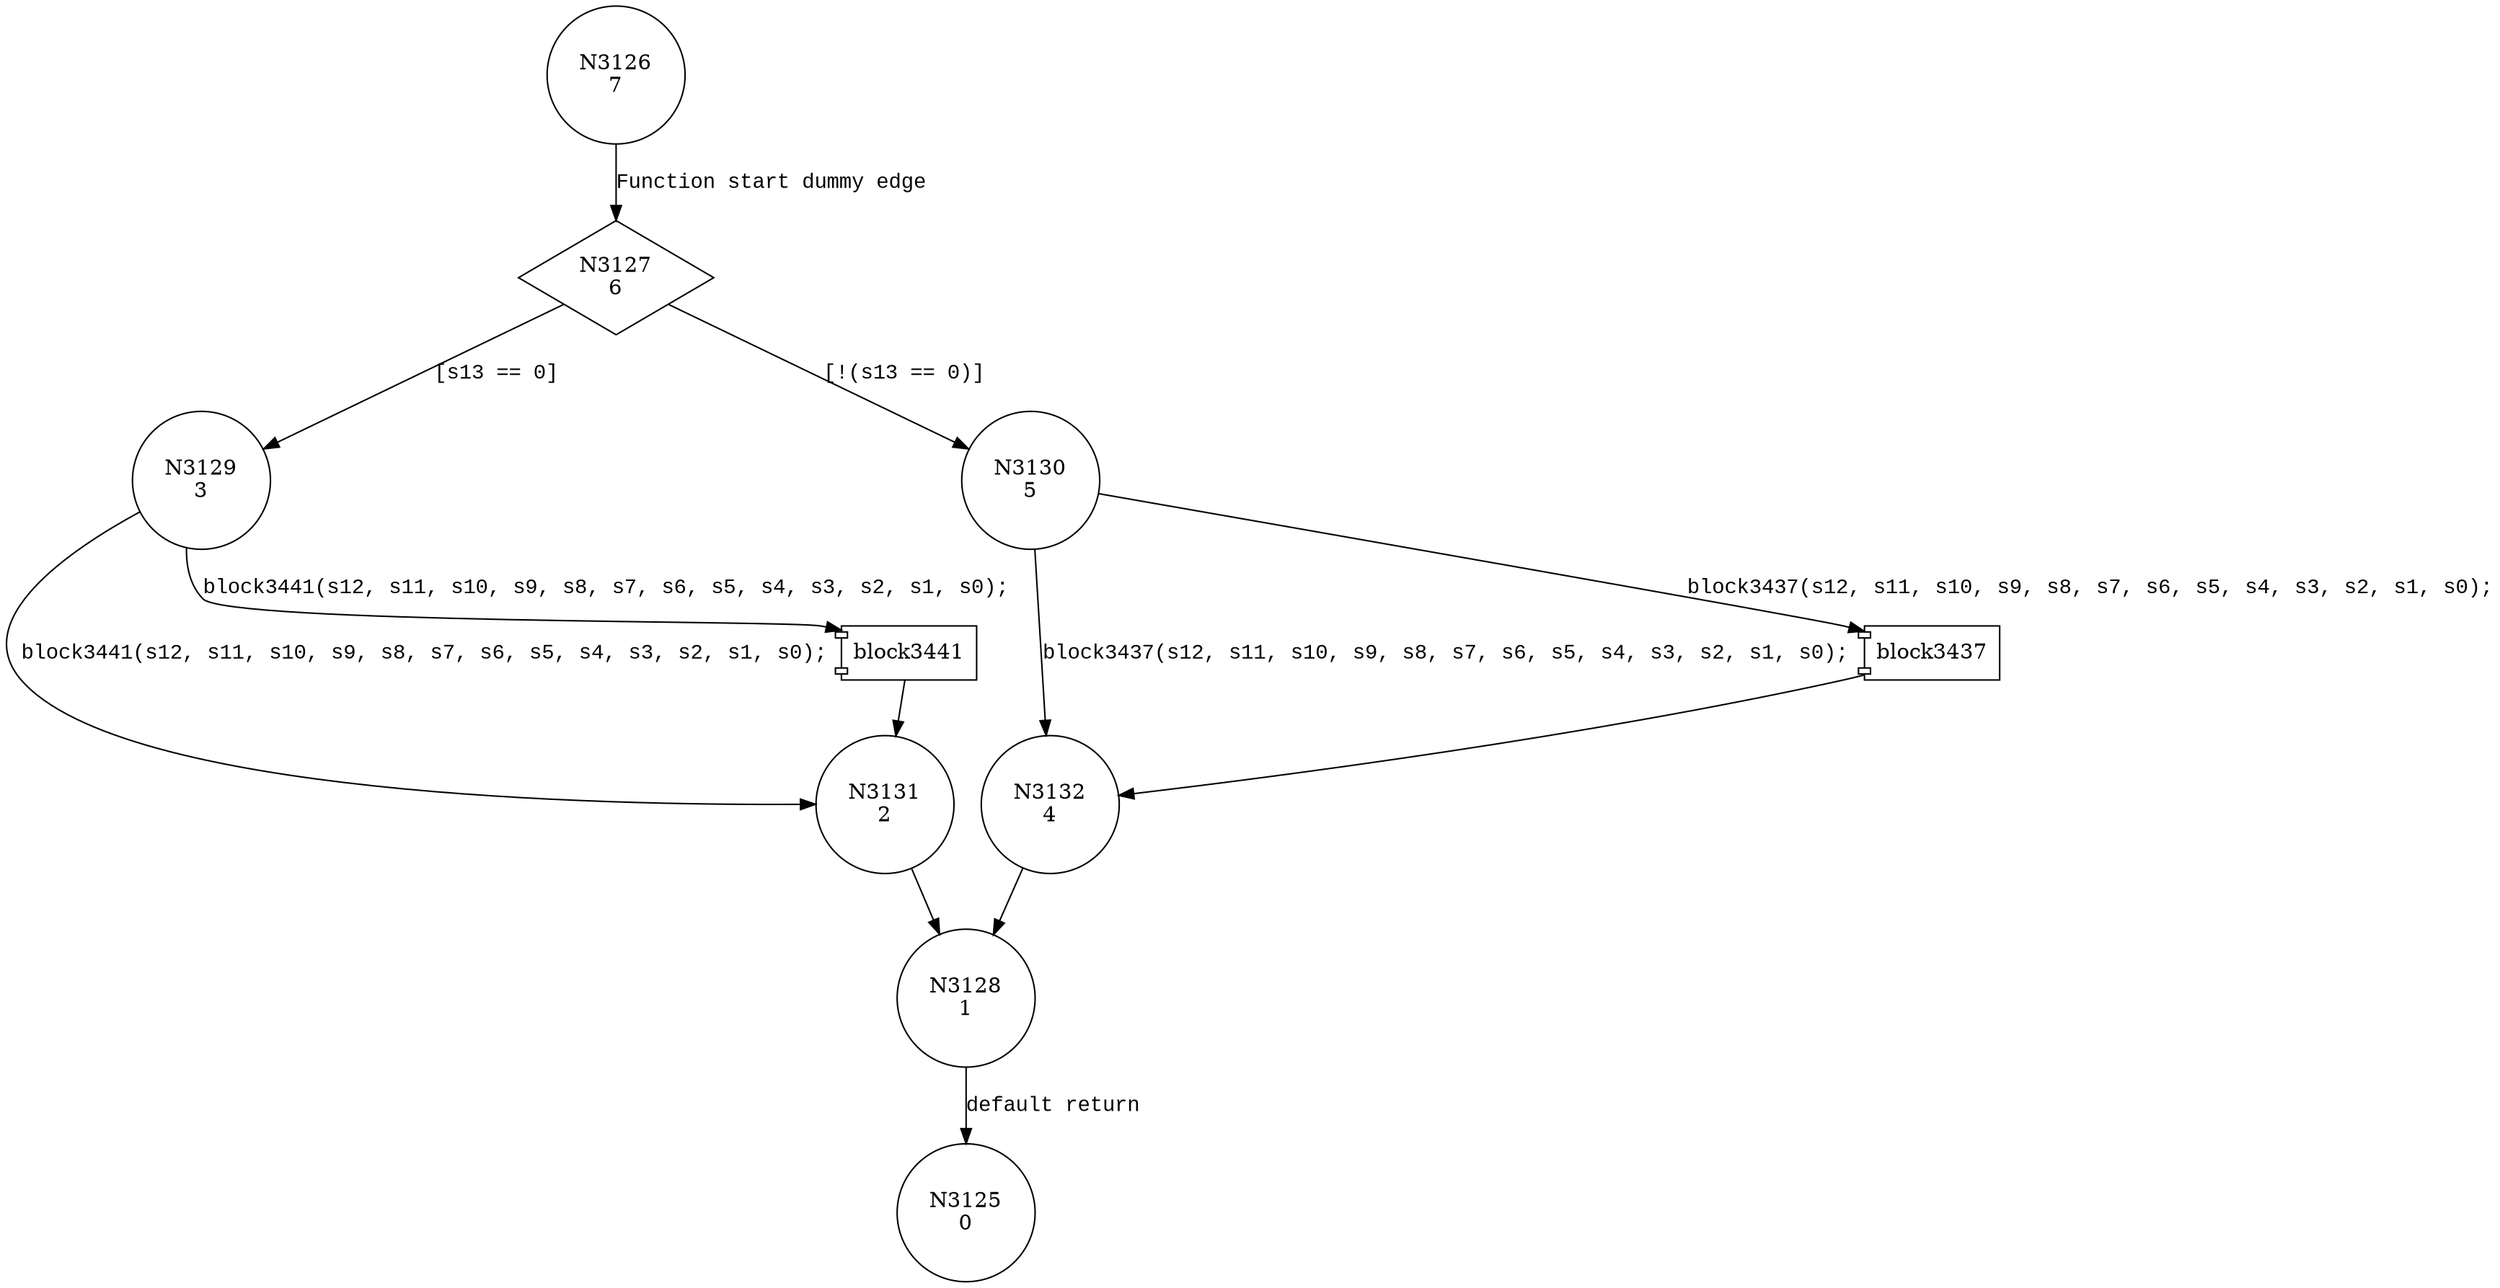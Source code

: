 digraph jump3228 {
3127 [shape="diamond" label="N3127\n6"]
3129 [shape="circle" label="N3129\n3"]
3130 [shape="circle" label="N3130\n5"]
3132 [shape="circle" label="N3132\n4"]
3128 [shape="circle" label="N3128\n1"]
3125 [shape="circle" label="N3125\n0"]
3131 [shape="circle" label="N3131\n2"]
3126 [shape="circle" label="N3126\n7"]
3127 -> 3129 [label="[s13 == 0]" fontname="Courier New"]
3127 -> 3130 [label="[!(s13 == 0)]" fontname="Courier New"]
100136 [shape="component" label="block3437"]
3130 -> 100136 [label="block3437(s12, s11, s10, s9, s8, s7, s6, s5, s4, s3, s2, s1, s0);" fontname="Courier New"]
100136 -> 3132 [label="" fontname="Courier New"]
3130 -> 3132 [label="block3437(s12, s11, s10, s9, s8, s7, s6, s5, s4, s3, s2, s1, s0);" fontname="Courier New"]
3132 -> 3128 [label="" fontname="Courier New"]
3128 -> 3125 [label="default return" fontname="Courier New"]
100137 [shape="component" label="block3441"]
3129 -> 100137 [label="block3441(s12, s11, s10, s9, s8, s7, s6, s5, s4, s3, s2, s1, s0);" fontname="Courier New"]
100137 -> 3131 [label="" fontname="Courier New"]
3129 -> 3131 [label="block3441(s12, s11, s10, s9, s8, s7, s6, s5, s4, s3, s2, s1, s0);" fontname="Courier New"]
3131 -> 3128 [label="" fontname="Courier New"]
3126 -> 3127 [label="Function start dummy edge" fontname="Courier New"]
}